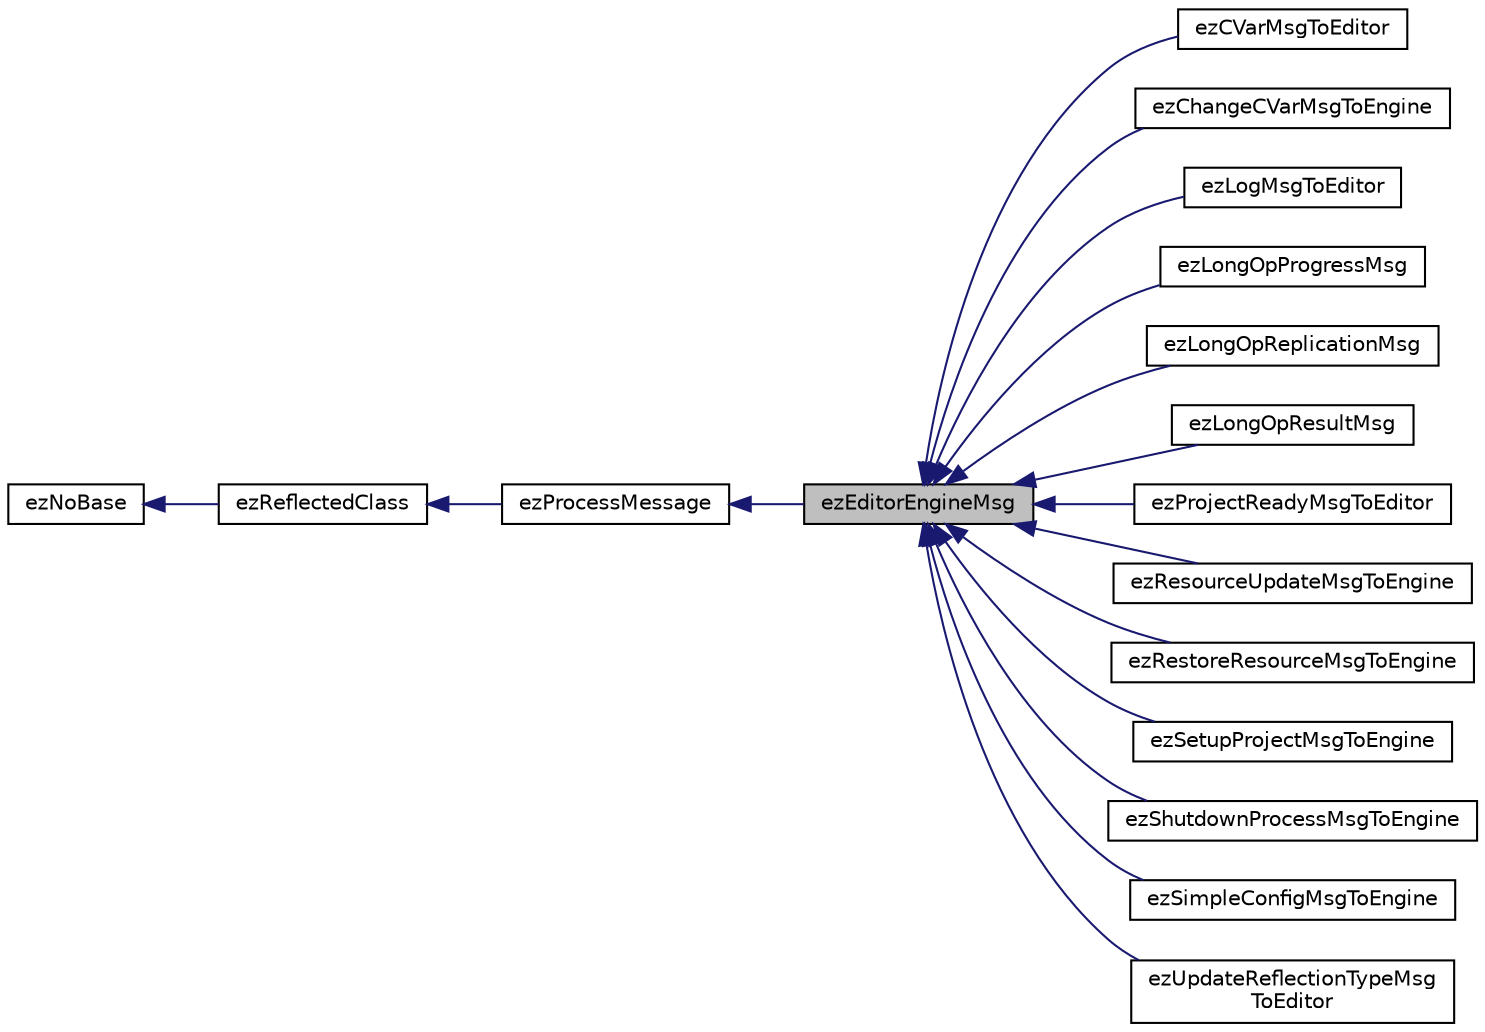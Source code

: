 digraph "ezEditorEngineMsg"
{
 // LATEX_PDF_SIZE
  edge [fontname="Helvetica",fontsize="10",labelfontname="Helvetica",labelfontsize="10"];
  node [fontname="Helvetica",fontsize="10",shape=record];
  rankdir="LR";
  Node1 [label="ezEditorEngineMsg",height=0.2,width=0.4,color="black", fillcolor="grey75", style="filled", fontcolor="black",tooltip="Base class for all messages between editor and engine that are not bound to any document."];
  Node2 -> Node1 [dir="back",color="midnightblue",fontsize="10",style="solid",fontname="Helvetica"];
  Node2 [label="ezProcessMessage",height=0.2,width=0.4,color="black", fillcolor="white", style="filled",URL="$db/d40/classez_process_message.htm",tooltip="Base class for IPC messages transmitted by ezIpcChannel."];
  Node3 -> Node2 [dir="back",color="midnightblue",fontsize="10",style="solid",fontname="Helvetica"];
  Node3 [label="ezReflectedClass",height=0.2,width=0.4,color="black", fillcolor="white", style="filled",URL="$db/d45/classez_reflected_class.htm",tooltip="All classes that should be dynamically reflectable, need to be derived from this base class."];
  Node4 -> Node3 [dir="back",color="midnightblue",fontsize="10",style="solid",fontname="Helvetica"];
  Node4 [label="ezNoBase",height=0.2,width=0.4,color="black", fillcolor="white", style="filled",URL="$d4/d02/classez_no_base.htm",tooltip="Dummy type to pass to templates and macros that expect a base type for a class that has no base."];
  Node1 -> Node5 [dir="back",color="midnightblue",fontsize="10",style="solid",fontname="Helvetica"];
  Node5 [label="ezCVarMsgToEditor",height=0.2,width=0.4,color="black", fillcolor="white", style="filled",URL="$dc/d72/classez_c_var_msg_to_editor.htm",tooltip=" "];
  Node1 -> Node6 [dir="back",color="midnightblue",fontsize="10",style="solid",fontname="Helvetica"];
  Node6 [label="ezChangeCVarMsgToEngine",height=0.2,width=0.4,color="black", fillcolor="white", style="filled",URL="$dd/d41/classez_change_c_var_msg_to_engine.htm",tooltip=" "];
  Node1 -> Node7 [dir="back",color="midnightblue",fontsize="10",style="solid",fontname="Helvetica"];
  Node7 [label="ezLogMsgToEditor",height=0.2,width=0.4,color="black", fillcolor="white", style="filled",URL="$d8/d26/classez_log_msg_to_editor.htm",tooltip=" "];
  Node1 -> Node8 [dir="back",color="midnightblue",fontsize="10",style="solid",fontname="Helvetica"];
  Node8 [label="ezLongOpProgressMsg",height=0.2,width=0.4,color="black", fillcolor="white", style="filled",URL="$d3/d17/classez_long_op_progress_msg.htm",tooltip=" "];
  Node1 -> Node9 [dir="back",color="midnightblue",fontsize="10",style="solid",fontname="Helvetica"];
  Node9 [label="ezLongOpReplicationMsg",height=0.2,width=0.4,color="black", fillcolor="white", style="filled",URL="$d6/d47/classez_long_op_replication_msg.htm",tooltip=" "];
  Node1 -> Node10 [dir="back",color="midnightblue",fontsize="10",style="solid",fontname="Helvetica"];
  Node10 [label="ezLongOpResultMsg",height=0.2,width=0.4,color="black", fillcolor="white", style="filled",URL="$d2/d1b/classez_long_op_result_msg.htm",tooltip=" "];
  Node1 -> Node11 [dir="back",color="midnightblue",fontsize="10",style="solid",fontname="Helvetica"];
  Node11 [label="ezProjectReadyMsgToEditor",height=0.2,width=0.4,color="black", fillcolor="white", style="filled",URL="$de/d96/classez_project_ready_msg_to_editor.htm",tooltip=" "];
  Node1 -> Node12 [dir="back",color="midnightblue",fontsize="10",style="solid",fontname="Helvetica"];
  Node12 [label="ezResourceUpdateMsgToEngine",height=0.2,width=0.4,color="black", fillcolor="white", style="filled",URL="$d6/d10/classez_resource_update_msg_to_engine.htm",tooltip=" "];
  Node1 -> Node13 [dir="back",color="midnightblue",fontsize="10",style="solid",fontname="Helvetica"];
  Node13 [label="ezRestoreResourceMsgToEngine",height=0.2,width=0.4,color="black", fillcolor="white", style="filled",URL="$d0/d0b/classez_restore_resource_msg_to_engine.htm",tooltip=" "];
  Node1 -> Node14 [dir="back",color="midnightblue",fontsize="10",style="solid",fontname="Helvetica"];
  Node14 [label="ezSetupProjectMsgToEngine",height=0.2,width=0.4,color="black", fillcolor="white", style="filled",URL="$de/d97/classez_setup_project_msg_to_engine.htm",tooltip=" "];
  Node1 -> Node15 [dir="back",color="midnightblue",fontsize="10",style="solid",fontname="Helvetica"];
  Node15 [label="ezShutdownProcessMsgToEngine",height=0.2,width=0.4,color="black", fillcolor="white", style="filled",URL="$de/d25/classez_shutdown_process_msg_to_engine.htm",tooltip="Sent to remote processes to shut them down. Local processes are simply killed through QProcess::close..."];
  Node1 -> Node16 [dir="back",color="midnightblue",fontsize="10",style="solid",fontname="Helvetica"];
  Node16 [label="ezSimpleConfigMsgToEngine",height=0.2,width=0.4,color="black", fillcolor="white", style="filled",URL="$df/d6f/classez_simple_config_msg_to_engine.htm",tooltip=" "];
  Node1 -> Node17 [dir="back",color="midnightblue",fontsize="10",style="solid",fontname="Helvetica"];
  Node17 [label="ezUpdateReflectionTypeMsg\lToEditor",height=0.2,width=0.4,color="black", fillcolor="white", style="filled",URL="$dd/d9e/classez_update_reflection_type_msg_to_editor.htm",tooltip=" "];
}
